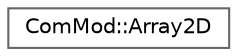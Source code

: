 digraph "Graphical Class Hierarchy"
{
 // LATEX_PDF_SIZE
  bgcolor="transparent";
  edge [fontname=Helvetica,fontsize=10,labelfontname=Helvetica,labelfontsize=10];
  node [fontname=Helvetica,fontsize=10,shape=box,height=0.2,width=0.4];
  rankdir="LR";
  Node0 [id="Node000000",label="ComMod::Array2D",height=0.2,width=0.4,color="grey40", fillcolor="white", style="filled",URL="$struct_com_mod_1_1_array2_d.html",tooltip="TODO: for now, better to organize these within a class"];
}
